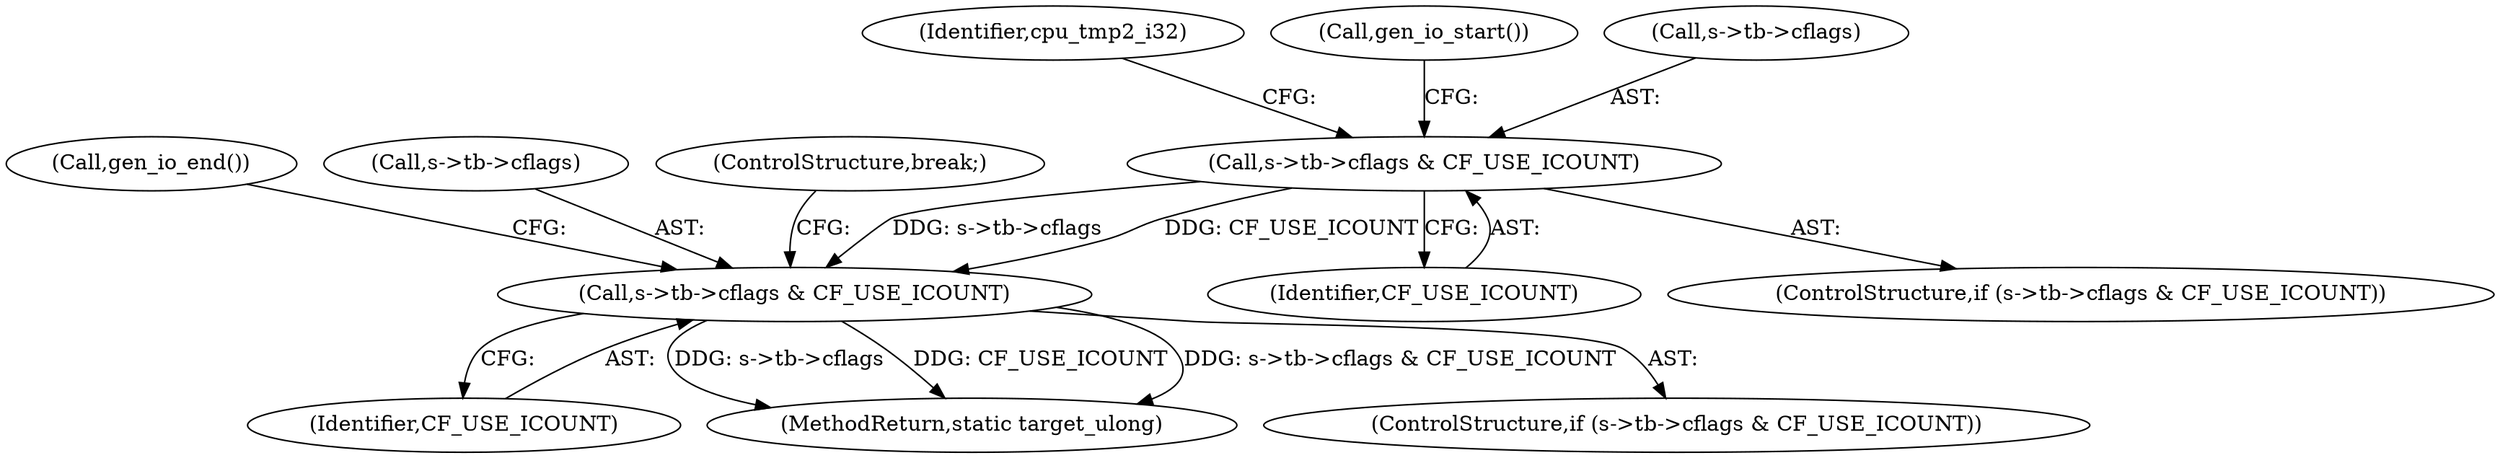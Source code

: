 digraph "0_qemu_30663fd26c0307e414622c7a8607fbc04f92ec14@pointer" {
"1005909" [label="(Call,s->tb->cflags & CF_USE_ICOUNT)"];
"1005934" [label="(Call,s->tb->cflags & CF_USE_ICOUNT)"];
"1005934" [label="(Call,s->tb->cflags & CF_USE_ICOUNT)"];
"1005942" [label="(Call,gen_io_end())"];
"1005940" [label="(Identifier,CF_USE_ICOUNT)"];
"1005935" [label="(Call,s->tb->cflags)"];
"1011840" [label="(MethodReturn,static target_ulong)"];
"1005919" [label="(Identifier,cpu_tmp2_i32)"];
"1005915" [label="(Identifier,CF_USE_ICOUNT)"];
"1005933" [label="(ControlStructure,if (s->tb->cflags & CF_USE_ICOUNT))"];
"1005952" [label="(ControlStructure,break;)"];
"1005917" [label="(Call,gen_io_start())"];
"1005910" [label="(Call,s->tb->cflags)"];
"1005909" [label="(Call,s->tb->cflags & CF_USE_ICOUNT)"];
"1005908" [label="(ControlStructure,if (s->tb->cflags & CF_USE_ICOUNT))"];
"1005909" -> "1005908"  [label="AST: "];
"1005909" -> "1005915"  [label="CFG: "];
"1005910" -> "1005909"  [label="AST: "];
"1005915" -> "1005909"  [label="AST: "];
"1005917" -> "1005909"  [label="CFG: "];
"1005919" -> "1005909"  [label="CFG: "];
"1005909" -> "1005934"  [label="DDG: s->tb->cflags"];
"1005909" -> "1005934"  [label="DDG: CF_USE_ICOUNT"];
"1005934" -> "1005933"  [label="AST: "];
"1005934" -> "1005940"  [label="CFG: "];
"1005935" -> "1005934"  [label="AST: "];
"1005940" -> "1005934"  [label="AST: "];
"1005942" -> "1005934"  [label="CFG: "];
"1005952" -> "1005934"  [label="CFG: "];
"1005934" -> "1011840"  [label="DDG: s->tb->cflags"];
"1005934" -> "1011840"  [label="DDG: CF_USE_ICOUNT"];
"1005934" -> "1011840"  [label="DDG: s->tb->cflags & CF_USE_ICOUNT"];
}
